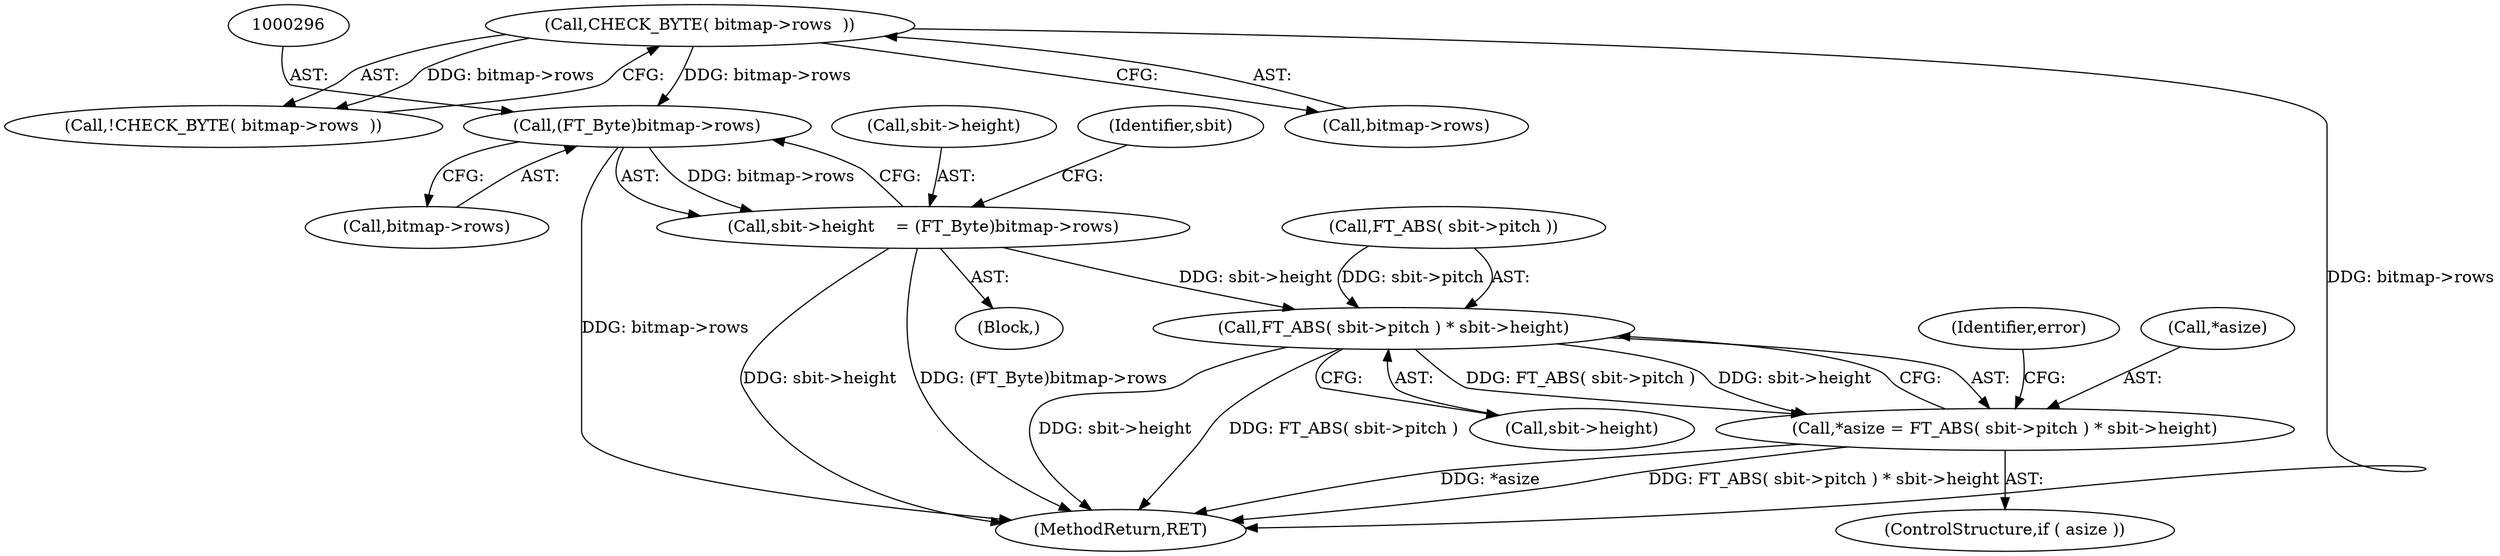 digraph "0_savannah_b3500af717010137046ec4076d1e1c0641e33727_3@pointer" {
"1000295" [label="(Call,(FT_Byte)bitmap->rows)"];
"1000243" [label="(Call,CHECK_BYTE( bitmap->rows  ))"];
"1000291" [label="(Call,sbit->height    = (FT_Byte)bitmap->rows)"];
"1000372" [label="(Call,FT_ABS( sbit->pitch ) * sbit->height)"];
"1000369" [label="(Call,*asize = FT_ABS( sbit->pitch ) * sbit->height)"];
"1000191" [label="(Block,)"];
"1000414" [label="(MethodReturn,RET)"];
"1000295" [label="(Call,(FT_Byte)bitmap->rows)"];
"1000377" [label="(Call,sbit->height)"];
"1000297" [label="(Call,bitmap->rows)"];
"1000242" [label="(Call,!CHECK_BYTE( bitmap->rows  ))"];
"1000372" [label="(Call,FT_ABS( sbit->pitch ) * sbit->height)"];
"1000382" [label="(Identifier,error)"];
"1000373" [label="(Call,FT_ABS( sbit->pitch ))"];
"1000367" [label="(ControlStructure,if ( asize ))"];
"1000370" [label="(Call,*asize)"];
"1000291" [label="(Call,sbit->height    = (FT_Byte)bitmap->rows)"];
"1000369" [label="(Call,*asize = FT_ABS( sbit->pitch ) * sbit->height)"];
"1000292" [label="(Call,sbit->height)"];
"1000302" [label="(Identifier,sbit)"];
"1000243" [label="(Call,CHECK_BYTE( bitmap->rows  ))"];
"1000244" [label="(Call,bitmap->rows)"];
"1000295" -> "1000291"  [label="AST: "];
"1000295" -> "1000297"  [label="CFG: "];
"1000296" -> "1000295"  [label="AST: "];
"1000297" -> "1000295"  [label="AST: "];
"1000291" -> "1000295"  [label="CFG: "];
"1000295" -> "1000414"  [label="DDG: bitmap->rows"];
"1000295" -> "1000291"  [label="DDG: bitmap->rows"];
"1000243" -> "1000295"  [label="DDG: bitmap->rows"];
"1000243" -> "1000242"  [label="AST: "];
"1000243" -> "1000244"  [label="CFG: "];
"1000244" -> "1000243"  [label="AST: "];
"1000242" -> "1000243"  [label="CFG: "];
"1000243" -> "1000414"  [label="DDG: bitmap->rows"];
"1000243" -> "1000242"  [label="DDG: bitmap->rows"];
"1000291" -> "1000191"  [label="AST: "];
"1000292" -> "1000291"  [label="AST: "];
"1000302" -> "1000291"  [label="CFG: "];
"1000291" -> "1000414"  [label="DDG: sbit->height"];
"1000291" -> "1000414"  [label="DDG: (FT_Byte)bitmap->rows"];
"1000291" -> "1000372"  [label="DDG: sbit->height"];
"1000372" -> "1000369"  [label="AST: "];
"1000372" -> "1000377"  [label="CFG: "];
"1000373" -> "1000372"  [label="AST: "];
"1000377" -> "1000372"  [label="AST: "];
"1000369" -> "1000372"  [label="CFG: "];
"1000372" -> "1000414"  [label="DDG: sbit->height"];
"1000372" -> "1000414"  [label="DDG: FT_ABS( sbit->pitch )"];
"1000372" -> "1000369"  [label="DDG: FT_ABS( sbit->pitch )"];
"1000372" -> "1000369"  [label="DDG: sbit->height"];
"1000373" -> "1000372"  [label="DDG: sbit->pitch"];
"1000369" -> "1000367"  [label="AST: "];
"1000370" -> "1000369"  [label="AST: "];
"1000382" -> "1000369"  [label="CFG: "];
"1000369" -> "1000414"  [label="DDG: *asize"];
"1000369" -> "1000414"  [label="DDG: FT_ABS( sbit->pitch ) * sbit->height"];
}
